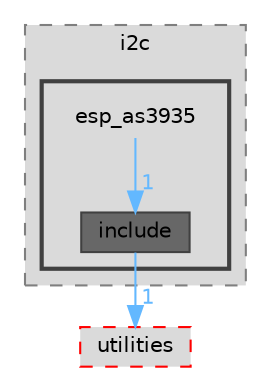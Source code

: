 digraph "components/peripherals/i2c/esp_as3935"
{
 // LATEX_PDF_SIZE
  bgcolor="transparent";
  edge [fontname=Helvetica,fontsize=10,labelfontname=Helvetica,labelfontsize=10];
  node [fontname=Helvetica,fontsize=10,shape=box,height=0.2,width=0.4];
  compound=true
  subgraph clusterdir_7c937227b2c8e4f6d79d54c2e9a7ab6d {
    graph [ bgcolor="#dadada", pencolor="grey50", label="i2c", fontname=Helvetica,fontsize=10 style="filled,dashed", URL="dir_7c937227b2c8e4f6d79d54c2e9a7ab6d.html",tooltip=""]
  subgraph clusterdir_b2d0637434e792c1092933fc7a0c6285 {
    graph [ bgcolor="#dadada", pencolor="grey25", label="", fontname=Helvetica,fontsize=10 style="filled,bold", URL="dir_b2d0637434e792c1092933fc7a0c6285.html",tooltip=""]
    dir_b2d0637434e792c1092933fc7a0c6285 [shape=plaintext, label="esp_as3935"];
  dir_46f119730fbee89564e03edbf49bc5d7 [label="include", fillcolor="#676767", color="grey25", style="filled", URL="dir_46f119730fbee89564e03edbf49bc5d7.html",tooltip=""];
  }
  }
  dir_59ed5374a4f6b52e0256717e78b786a3 [label="utilities", fillcolor="#dadada", color="red", style="filled,dashed", URL="dir_59ed5374a4f6b52e0256717e78b786a3.html",tooltip=""];
  dir_b2d0637434e792c1092933fc7a0c6285->dir_46f119730fbee89564e03edbf49bc5d7 [headlabel="1", labeldistance=1.5 headhref="dir_000004_000044.html" href="dir_000004_000044.html" color="steelblue1" fontcolor="steelblue1"];
  dir_46f119730fbee89564e03edbf49bc5d7->dir_59ed5374a4f6b52e0256717e78b786a3 [headlabel="1", labeldistance=1.5 headhref="dir_000044_000086.html" href="dir_000044_000086.html" color="steelblue1" fontcolor="steelblue1"];
}
